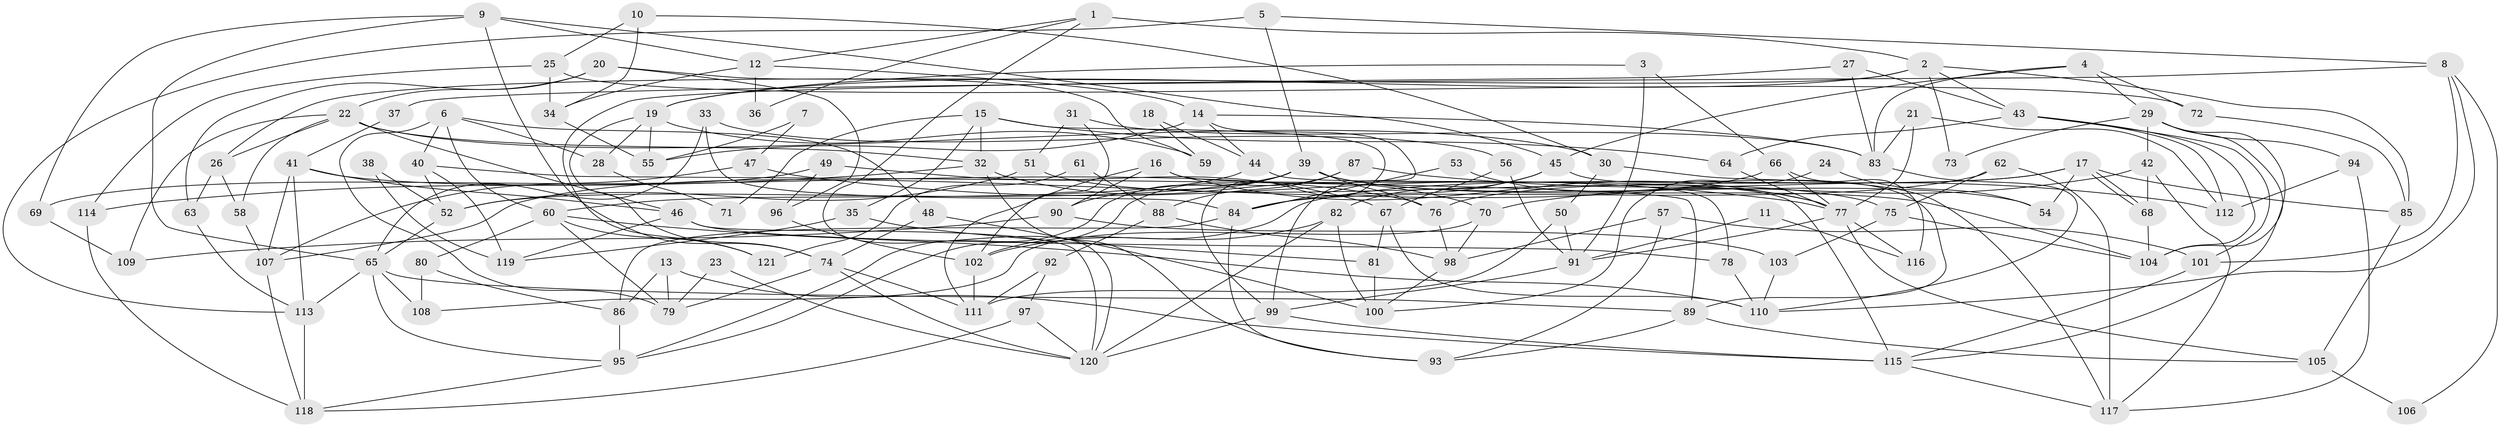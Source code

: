 // Generated by graph-tools (version 1.1) at 2025/36/03/09/25 02:36:08]
// undirected, 121 vertices, 242 edges
graph export_dot {
graph [start="1"]
  node [color=gray90,style=filled];
  1;
  2;
  3;
  4;
  5;
  6;
  7;
  8;
  9;
  10;
  11;
  12;
  13;
  14;
  15;
  16;
  17;
  18;
  19;
  20;
  21;
  22;
  23;
  24;
  25;
  26;
  27;
  28;
  29;
  30;
  31;
  32;
  33;
  34;
  35;
  36;
  37;
  38;
  39;
  40;
  41;
  42;
  43;
  44;
  45;
  46;
  47;
  48;
  49;
  50;
  51;
  52;
  53;
  54;
  55;
  56;
  57;
  58;
  59;
  60;
  61;
  62;
  63;
  64;
  65;
  66;
  67;
  68;
  69;
  70;
  71;
  72;
  73;
  74;
  75;
  76;
  77;
  78;
  79;
  80;
  81;
  82;
  83;
  84;
  85;
  86;
  87;
  88;
  89;
  90;
  91;
  92;
  93;
  94;
  95;
  96;
  97;
  98;
  99;
  100;
  101;
  102;
  103;
  104;
  105;
  106;
  107;
  108;
  109;
  110;
  111;
  112;
  113;
  114;
  115;
  116;
  117;
  118;
  119;
  120;
  121;
  1 -- 2;
  1 -- 12;
  1 -- 36;
  1 -- 120;
  2 -- 43;
  2 -- 19;
  2 -- 26;
  2 -- 73;
  2 -- 85;
  3 -- 91;
  3 -- 19;
  3 -- 66;
  4 -- 45;
  4 -- 29;
  4 -- 72;
  4 -- 83;
  5 -- 113;
  5 -- 39;
  5 -- 8;
  6 -- 60;
  6 -- 79;
  6 -- 28;
  6 -- 40;
  6 -- 48;
  7 -- 47;
  7 -- 55;
  8 -- 101;
  8 -- 37;
  8 -- 106;
  8 -- 110;
  9 -- 12;
  9 -- 74;
  9 -- 45;
  9 -- 65;
  9 -- 69;
  10 -- 25;
  10 -- 30;
  10 -- 34;
  11 -- 91;
  11 -- 116;
  12 -- 14;
  12 -- 34;
  12 -- 36;
  13 -- 115;
  13 -- 86;
  13 -- 79;
  14 -- 44;
  14 -- 83;
  14 -- 55;
  14 -- 99;
  15 -- 99;
  15 -- 35;
  15 -- 32;
  15 -- 64;
  15 -- 71;
  16 -- 115;
  16 -- 111;
  16 -- 77;
  16 -- 90;
  17 -- 68;
  17 -- 68;
  17 -- 85;
  17 -- 54;
  17 -- 76;
  17 -- 102;
  18 -- 44;
  18 -- 59;
  19 -- 74;
  19 -- 55;
  19 -- 28;
  19 -- 59;
  20 -- 22;
  20 -- 63;
  20 -- 59;
  20 -- 96;
  21 -- 77;
  21 -- 83;
  21 -- 112;
  22 -- 109;
  22 -- 58;
  22 -- 26;
  22 -- 30;
  22 -- 32;
  22 -- 46;
  23 -- 79;
  23 -- 120;
  24 -- 54;
  24 -- 100;
  25 -- 114;
  25 -- 72;
  25 -- 34;
  26 -- 58;
  26 -- 63;
  27 -- 83;
  27 -- 43;
  27 -- 121;
  28 -- 71;
  29 -- 115;
  29 -- 42;
  29 -- 73;
  29 -- 94;
  29 -- 104;
  30 -- 50;
  30 -- 117;
  31 -- 102;
  31 -- 83;
  31 -- 51;
  32 -- 70;
  32 -- 93;
  32 -- 114;
  33 -- 84;
  33 -- 65;
  33 -- 56;
  34 -- 55;
  35 -- 119;
  35 -- 81;
  37 -- 41;
  38 -- 52;
  38 -- 119;
  39 -- 52;
  39 -- 95;
  39 -- 54;
  39 -- 76;
  39 -- 90;
  39 -- 104;
  40 -- 89;
  40 -- 52;
  40 -- 119;
  41 -- 46;
  41 -- 76;
  41 -- 107;
  41 -- 113;
  42 -- 68;
  42 -- 70;
  42 -- 117;
  43 -- 112;
  43 -- 104;
  43 -- 64;
  43 -- 101;
  44 -- 78;
  44 -- 60;
  45 -- 84;
  45 -- 82;
  45 -- 89;
  46 -- 120;
  46 -- 78;
  46 -- 119;
  47 -- 107;
  47 -- 77;
  48 -- 74;
  48 -- 100;
  49 -- 67;
  49 -- 96;
  49 -- 69;
  50 -- 111;
  50 -- 91;
  51 -- 52;
  51 -- 75;
  52 -- 65;
  53 -- 77;
  53 -- 84;
  56 -- 91;
  56 -- 67;
  57 -- 101;
  57 -- 93;
  57 -- 98;
  58 -- 107;
  60 -- 80;
  60 -- 110;
  60 -- 79;
  60 -- 121;
  61 -- 121;
  61 -- 88;
  62 -- 117;
  62 -- 75;
  62 -- 84;
  63 -- 113;
  64 -- 77;
  65 -- 113;
  65 -- 89;
  65 -- 95;
  65 -- 108;
  66 -- 77;
  66 -- 107;
  66 -- 116;
  67 -- 110;
  67 -- 81;
  68 -- 104;
  69 -- 109;
  70 -- 98;
  70 -- 108;
  72 -- 85;
  74 -- 79;
  74 -- 120;
  74 -- 111;
  75 -- 104;
  75 -- 103;
  76 -- 98;
  77 -- 91;
  77 -- 105;
  77 -- 116;
  78 -- 110;
  80 -- 86;
  80 -- 108;
  81 -- 100;
  82 -- 100;
  82 -- 102;
  82 -- 120;
  83 -- 110;
  84 -- 93;
  84 -- 86;
  85 -- 105;
  86 -- 95;
  87 -- 95;
  87 -- 112;
  87 -- 88;
  88 -- 98;
  88 -- 92;
  89 -- 93;
  89 -- 105;
  90 -- 103;
  90 -- 109;
  91 -- 99;
  92 -- 111;
  92 -- 97;
  94 -- 117;
  94 -- 112;
  95 -- 118;
  96 -- 102;
  97 -- 120;
  97 -- 118;
  98 -- 100;
  99 -- 120;
  99 -- 115;
  101 -- 115;
  102 -- 111;
  103 -- 110;
  105 -- 106;
  107 -- 118;
  113 -- 118;
  114 -- 118;
  115 -- 117;
}
